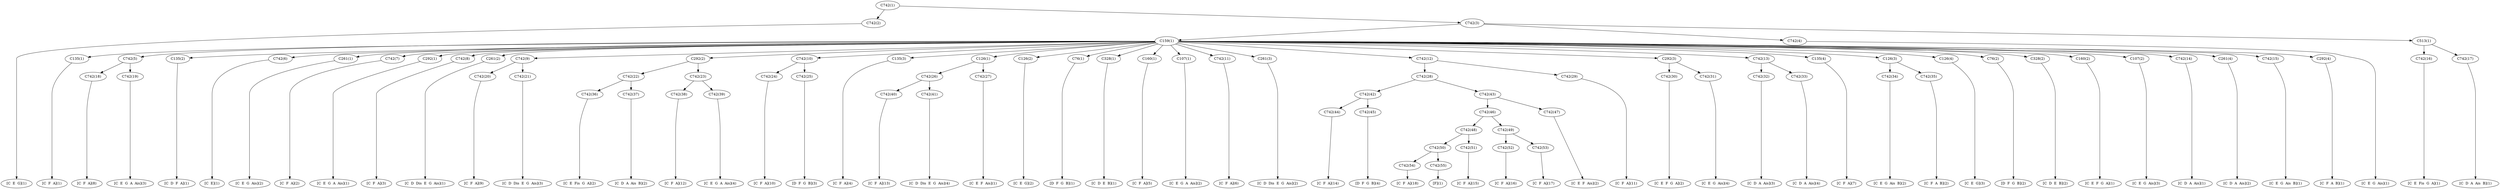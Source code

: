 digraph sample{
"C742(1)"->"C742(2)"
"C742(1)"->"C742(3)"
"C742(2)"->"[C  E  G](1)"
"C742(3)"->"C159(1)"
"C742(3)"->"C742(4)"
"C742(3)"->"C513(1)"
"C159(1)"->"C135(1)"
"C159(1)"->"C742(5)"
"C159(1)"->"C135(2)"
"C159(1)"->"C742(6)"
"C159(1)"->"C261(1)"
"C159(1)"->"C742(7)"
"C159(1)"->"C292(1)"
"C159(1)"->"C742(8)"
"C159(1)"->"C261(2)"
"C159(1)"->"C742(9)"
"C159(1)"->"C292(2)"
"C159(1)"->"C742(10)"
"C159(1)"->"C135(3)"
"C159(1)"->"C126(1)"
"C159(1)"->"C126(2)"
"C159(1)"->"C76(1)"
"C159(1)"->"C328(1)"
"C159(1)"->"C160(1)"
"C159(1)"->"C107(1)"
"C159(1)"->"C742(11)"
"C159(1)"->"C261(3)"
"C159(1)"->"C742(12)"
"C159(1)"->"C292(3)"
"C159(1)"->"C742(13)"
"C159(1)"->"C135(4)"
"C159(1)"->"C126(3)"
"C159(1)"->"C126(4)"
"C159(1)"->"C76(2)"
"C159(1)"->"C328(2)"
"C159(1)"->"C160(2)"
"C159(1)"->"C107(2)"
"C159(1)"->"C742(14)"
"C159(1)"->"C261(4)"
"C159(1)"->"C742(15)"
"C159(1)"->"C292(4)"
"C742(4)"->"[C  E  G  Ais](1)"
"C513(1)"->"C742(16)"
"C513(1)"->"C742(17)"
"C135(1)"->"[C  F  A](1)"
"C742(5)"->"C742(18)"
"C742(5)"->"C742(19)"
"C135(2)"->"[C  D  F  A](1)"
"C742(6)"->"[C  E](1)"
"C261(1)"->"[C  E  G  Ais](2)"
"C742(7)"->"[C  F  A](2)"
"C292(1)"->"[C  E  G  A  Ais](1)"
"C742(8)"->"[C  F  A](3)"
"C261(2)"->"[C  D  Dis  E  G  Ais](1)"
"C742(9)"->"C742(20)"
"C742(9)"->"C742(21)"
"C292(2)"->"C742(22)"
"C292(2)"->"C742(23)"
"C742(10)"->"C742(24)"
"C742(10)"->"C742(25)"
"C135(3)"->"[C  F  A](4)"
"C126(1)"->"C742(26)"
"C126(1)"->"C742(27)"
"C126(2)"->"[C  E  G](2)"
"C76(1)"->"[D  F  G  B](1)"
"C328(1)"->"[C  D  E  B](1)"
"C160(1)"->"[C  F  A](5)"
"C107(1)"->"[C  E  G  A  Ais](2)"
"C742(11)"->"[C  F  A](6)"
"C261(3)"->"[C  D  Dis  E  G  Ais](2)"
"C742(12)"->"C742(28)"
"C742(12)"->"C742(29)"
"C292(3)"->"C742(30)"
"C292(3)"->"C742(31)"
"C742(13)"->"C742(32)"
"C742(13)"->"C742(33)"
"C135(4)"->"[C  F  A](7)"
"C126(3)"->"C742(34)"
"C126(3)"->"C742(35)"
"C126(4)"->"[C  E  G](3)"
"C76(2)"->"[D  F  G  B](2)"
"C328(2)"->"[C  D  E  B](2)"
"C160(2)"->"[C  E  F  G  A](1)"
"C107(2)"->"[C  E  G  Ais](3)"
"C742(14)"->"[C  D  A  Ais](1)"
"C261(4)"->"[C  D  A  Ais](2)"
"C742(15)"->"[C  E  G  Ais  B](1)"
"C292(4)"->"[C  F  A  B](1)"
"C742(16)"->"[C  E  Fis  G  A](1)"
"C742(17)"->"[C  D  A  Ais  B](1)"
"C742(18)"->"[C  F  A](8)"
"C742(19)"->"[C  E  G  A  Ais](3)"
"C742(20)"->"[C  F  A](9)"
"C742(21)"->"[C  D  Dis  E  G  Ais](3)"
"C742(22)"->"C742(36)"
"C742(22)"->"C742(37)"
"C742(23)"->"C742(38)"
"C742(23)"->"C742(39)"
"C742(24)"->"[C  F  A](10)"
"C742(25)"->"[D  F  G  B](3)"
"C742(26)"->"C742(40)"
"C742(26)"->"C742(41)"
"C742(27)"->"[C  E  F  Ais](1)"
"C742(28)"->"C742(42)"
"C742(28)"->"C742(43)"
"C742(29)"->"[C  F  A](11)"
"C742(30)"->"[C  E  F  G  A](2)"
"C742(31)"->"[C  E  G  Ais](4)"
"C742(32)"->"[C  D  A  Ais](3)"
"C742(33)"->"[C  D  A  Ais](4)"
"C742(34)"->"[C  E  G  Ais  B](2)"
"C742(35)"->"[C  F  A  B](2)"
"C742(36)"->"[C  E  Fis  G  A](2)"
"C742(37)"->"[C  D  A  Ais  B](2)"
"C742(38)"->"[C  F  A](12)"
"C742(39)"->"[C  E  G  A  Ais](4)"
"C742(40)"->"[C  F  A](13)"
"C742(41)"->"[C  D  Dis  E  G  Ais](4)"
"C742(42)"->"C742(44)"
"C742(42)"->"C742(45)"
"C742(43)"->"C742(46)"
"C742(43)"->"C742(47)"
"C742(44)"->"[C  F  A](14)"
"C742(45)"->"[D  F  G  B](4)"
"C742(46)"->"C742(48)"
"C742(46)"->"C742(49)"
"C742(47)"->"[C  E  F  Ais](2)"
"C742(48)"->"C742(50)"
"C742(48)"->"C742(51)"
"C742(49)"->"C742(52)"
"C742(49)"->"C742(53)"
"C742(50)"->"C742(54)"
"C742(50)"->"C742(55)"
"C742(51)"->"[C  F  A](15)"
"C742(52)"->"[C  F  A](16)"
"C742(53)"->"[C  F  A](17)"
"C742(54)"->"[C  F  A](18)"
"C742(55)"->"[F](1)"
{rank = min; "C742(1)";}
{rank = same; "C742(2)"; "C742(3)";}
{rank = same; "C159(1)"; "C742(4)"; "C513(1)";}
{rank = same; "C135(1)"; "C742(5)"; "C135(2)"; "C742(6)"; "C261(1)"; "C742(7)"; "C292(1)"; "C742(8)"; "C261(2)"; "C742(9)"; "C292(2)"; "C742(10)"; "C135(3)"; "C126(1)"; "C126(2)"; "C76(1)"; "C328(1)"; "C160(1)"; "C107(1)"; "C742(11)"; "C261(3)"; "C742(12)"; "C292(3)"; "C742(13)"; "C135(4)"; "C126(3)"; "C126(4)"; "C76(2)"; "C328(2)"; "C160(2)"; "C107(2)"; "C742(14)"; "C261(4)"; "C742(15)"; "C292(4)"; "C742(16)"; "C742(17)";}
{rank = same; "C742(18)"; "C742(19)"; "C742(20)"; "C742(21)"; "C742(22)"; "C742(23)"; "C742(24)"; "C742(25)"; "C742(26)"; "C742(27)"; "C742(28)"; "C742(29)"; "C742(30)"; "C742(31)"; "C742(32)"; "C742(33)"; "C742(34)"; "C742(35)";}
{rank = same; "C742(36)"; "C742(37)"; "C742(38)"; "C742(39)"; "C742(40)"; "C742(41)"; "C742(42)"; "C742(43)";}
{rank = same; "C742(44)"; "C742(45)"; "C742(46)"; "C742(47)";}
{rank = same; "C742(48)"; "C742(49)";}
{rank = same; "C742(50)"; "C742(51)"; "C742(52)"; "C742(53)";}
{rank = same; "C742(54)"; "C742(55)";}
{rank = same; "[C  E  G](1)"; "[C  E  G  Ais](1)"; "[C  F  A](1)"; "[C  D  F  A](1)"; "[C  E](1)"; "[C  E  G  Ais](2)"; "[C  F  A](2)"; "[C  E  G  A  Ais](1)"; "[C  F  A](3)"; "[C  D  Dis  E  G  Ais](1)"; "[C  F  A](4)"; "[C  E  G](2)"; "[D  F  G  B](1)"; "[C  D  E  B](1)"; "[C  F  A](5)"; "[C  E  G  A  Ais](2)"; "[C  F  A](6)"; "[C  D  Dis  E  G  Ais](2)"; "[C  F  A](7)"; "[C  E  G](3)"; "[D  F  G  B](2)"; "[C  D  E  B](2)"; "[C  E  F  G  A](1)"; "[C  E  G  Ais](3)"; "[C  D  A  Ais](1)"; "[C  D  A  Ais](2)"; "[C  E  G  Ais  B](1)"; "[C  F  A  B](1)"; "[C  E  Fis  G  A](1)"; "[C  D  A  Ais  B](1)"; "[C  F  A](8)"; "[C  E  G  A  Ais](3)"; "[C  F  A](9)"; "[C  D  Dis  E  G  Ais](3)"; "[C  F  A](10)"; "[D  F  G  B](3)"; "[C  E  F  Ais](1)"; "[C  F  A](11)"; "[C  E  F  G  A](2)"; "[C  E  G  Ais](4)"; "[C  D  A  Ais](3)"; "[C  D  A  Ais](4)"; "[C  E  G  Ais  B](2)"; "[C  F  A  B](2)"; "[C  E  Fis  G  A](2)"; "[C  D  A  Ais  B](2)"; "[C  F  A](12)"; "[C  E  G  A  Ais](4)"; "[C  F  A](13)"; "[C  D  Dis  E  G  Ais](4)"; "[C  F  A](14)"; "[D  F  G  B](4)"; "[C  E  F  Ais](2)"; "[C  F  A](15)"; "[C  F  A](16)"; "[C  F  A](17)"; "[C  F  A](18)"; "[F](1)";}
}
